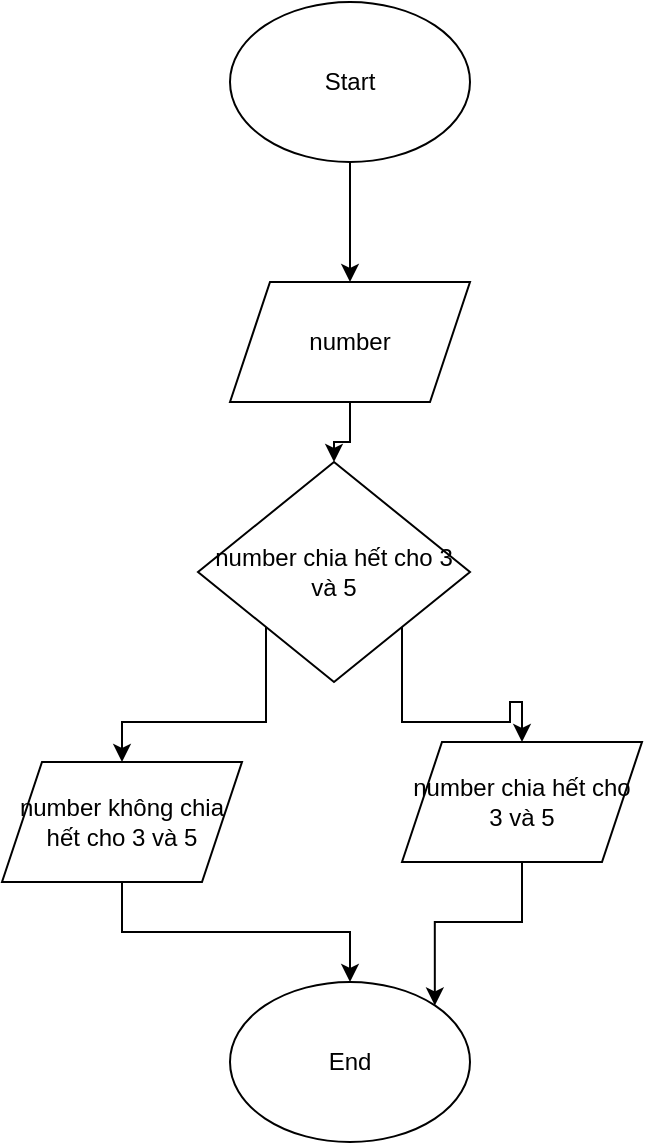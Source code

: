 <mxfile version="20.8.16" type="device"><diagram id="C5RBs43oDa-KdzZeNtuy" name="Page-1"><mxGraphModel dx="794" dy="519" grid="1" gridSize="10" guides="1" tooltips="1" connect="1" arrows="1" fold="1" page="1" pageScale="1" pageWidth="827" pageHeight="1169" math="0" shadow="0"><root><mxCell id="WIyWlLk6GJQsqaUBKTNV-0"/><mxCell id="WIyWlLk6GJQsqaUBKTNV-1" parent="WIyWlLk6GJQsqaUBKTNV-0"/><mxCell id="39CV7irmIYwafnbn1-zp-1" style="edgeStyle=orthogonalEdgeStyle;rounded=0;orthogonalLoop=1;jettySize=auto;html=1;entryX=0.5;entryY=0;entryDx=0;entryDy=0;" edge="1" parent="WIyWlLk6GJQsqaUBKTNV-1" source="Ip3sl8guoaAF4CN12nOM-0" target="Ip3sl8guoaAF4CN12nOM-3"><mxGeometry relative="1" as="geometry"/></mxCell><mxCell id="Ip3sl8guoaAF4CN12nOM-0" value="Start" style="ellipse;whiteSpace=wrap;html=1;" parent="WIyWlLk6GJQsqaUBKTNV-1" vertex="1"><mxGeometry x="294" y="40" width="120" height="80" as="geometry"/></mxCell><mxCell id="39CV7irmIYwafnbn1-zp-3" style="edgeStyle=orthogonalEdgeStyle;rounded=0;orthogonalLoop=1;jettySize=auto;html=1;" edge="1" parent="WIyWlLk6GJQsqaUBKTNV-1" source="Ip3sl8guoaAF4CN12nOM-3" target="39CV7irmIYwafnbn1-zp-2"><mxGeometry relative="1" as="geometry"/></mxCell><mxCell id="Ip3sl8guoaAF4CN12nOM-3" value="number" style="shape=parallelogram;perimeter=parallelogramPerimeter;whiteSpace=wrap;html=1;fixedSize=1;" parent="WIyWlLk6GJQsqaUBKTNV-1" vertex="1"><mxGeometry x="294" y="180" width="120" height="60" as="geometry"/></mxCell><mxCell id="Ip3sl8guoaAF4CN12nOM-7" value="End" style="ellipse;whiteSpace=wrap;html=1;" parent="WIyWlLk6GJQsqaUBKTNV-1" vertex="1"><mxGeometry x="294" y="530" width="120" height="80" as="geometry"/></mxCell><mxCell id="39CV7irmIYwafnbn1-zp-6" style="edgeStyle=orthogonalEdgeStyle;rounded=0;orthogonalLoop=1;jettySize=auto;html=1;exitX=0;exitY=1;exitDx=0;exitDy=0;" edge="1" parent="WIyWlLk6GJQsqaUBKTNV-1" source="39CV7irmIYwafnbn1-zp-2" target="39CV7irmIYwafnbn1-zp-4"><mxGeometry relative="1" as="geometry"/></mxCell><mxCell id="39CV7irmIYwafnbn1-zp-7" style="edgeStyle=orthogonalEdgeStyle;rounded=0;orthogonalLoop=1;jettySize=auto;html=1;exitX=1;exitY=1;exitDx=0;exitDy=0;" edge="1" parent="WIyWlLk6GJQsqaUBKTNV-1" source="39CV7irmIYwafnbn1-zp-2" target="39CV7irmIYwafnbn1-zp-5"><mxGeometry relative="1" as="geometry"/></mxCell><mxCell id="39CV7irmIYwafnbn1-zp-2" value="number chia hết cho 3 và 5" style="rhombus;whiteSpace=wrap;html=1;" vertex="1" parent="WIyWlLk6GJQsqaUBKTNV-1"><mxGeometry x="278" y="270" width="136" height="110" as="geometry"/></mxCell><mxCell id="39CV7irmIYwafnbn1-zp-9" style="edgeStyle=orthogonalEdgeStyle;rounded=0;orthogonalLoop=1;jettySize=auto;html=1;exitX=0.5;exitY=1;exitDx=0;exitDy=0;" edge="1" parent="WIyWlLk6GJQsqaUBKTNV-1" source="39CV7irmIYwafnbn1-zp-4" target="Ip3sl8guoaAF4CN12nOM-7"><mxGeometry relative="1" as="geometry"/></mxCell><mxCell id="39CV7irmIYwafnbn1-zp-4" value="number không chia hết cho 3 và 5" style="shape=parallelogram;perimeter=parallelogramPerimeter;whiteSpace=wrap;html=1;fixedSize=1;" vertex="1" parent="WIyWlLk6GJQsqaUBKTNV-1"><mxGeometry x="180" y="420" width="120" height="60" as="geometry"/></mxCell><mxCell id="39CV7irmIYwafnbn1-zp-8" style="edgeStyle=orthogonalEdgeStyle;rounded=0;orthogonalLoop=1;jettySize=auto;html=1;exitX=0.5;exitY=1;exitDx=0;exitDy=0;entryX=1;entryY=0;entryDx=0;entryDy=0;" edge="1" parent="WIyWlLk6GJQsqaUBKTNV-1" source="39CV7irmIYwafnbn1-zp-5" target="Ip3sl8guoaAF4CN12nOM-7"><mxGeometry relative="1" as="geometry"/></mxCell><mxCell id="39CV7irmIYwafnbn1-zp-5" value="number chia hết cho 3 và 5" style="shape=parallelogram;perimeter=parallelogramPerimeter;whiteSpace=wrap;html=1;fixedSize=1;" vertex="1" parent="WIyWlLk6GJQsqaUBKTNV-1"><mxGeometry x="380" y="410" width="120" height="60" as="geometry"/></mxCell></root></mxGraphModel></diagram></mxfile>